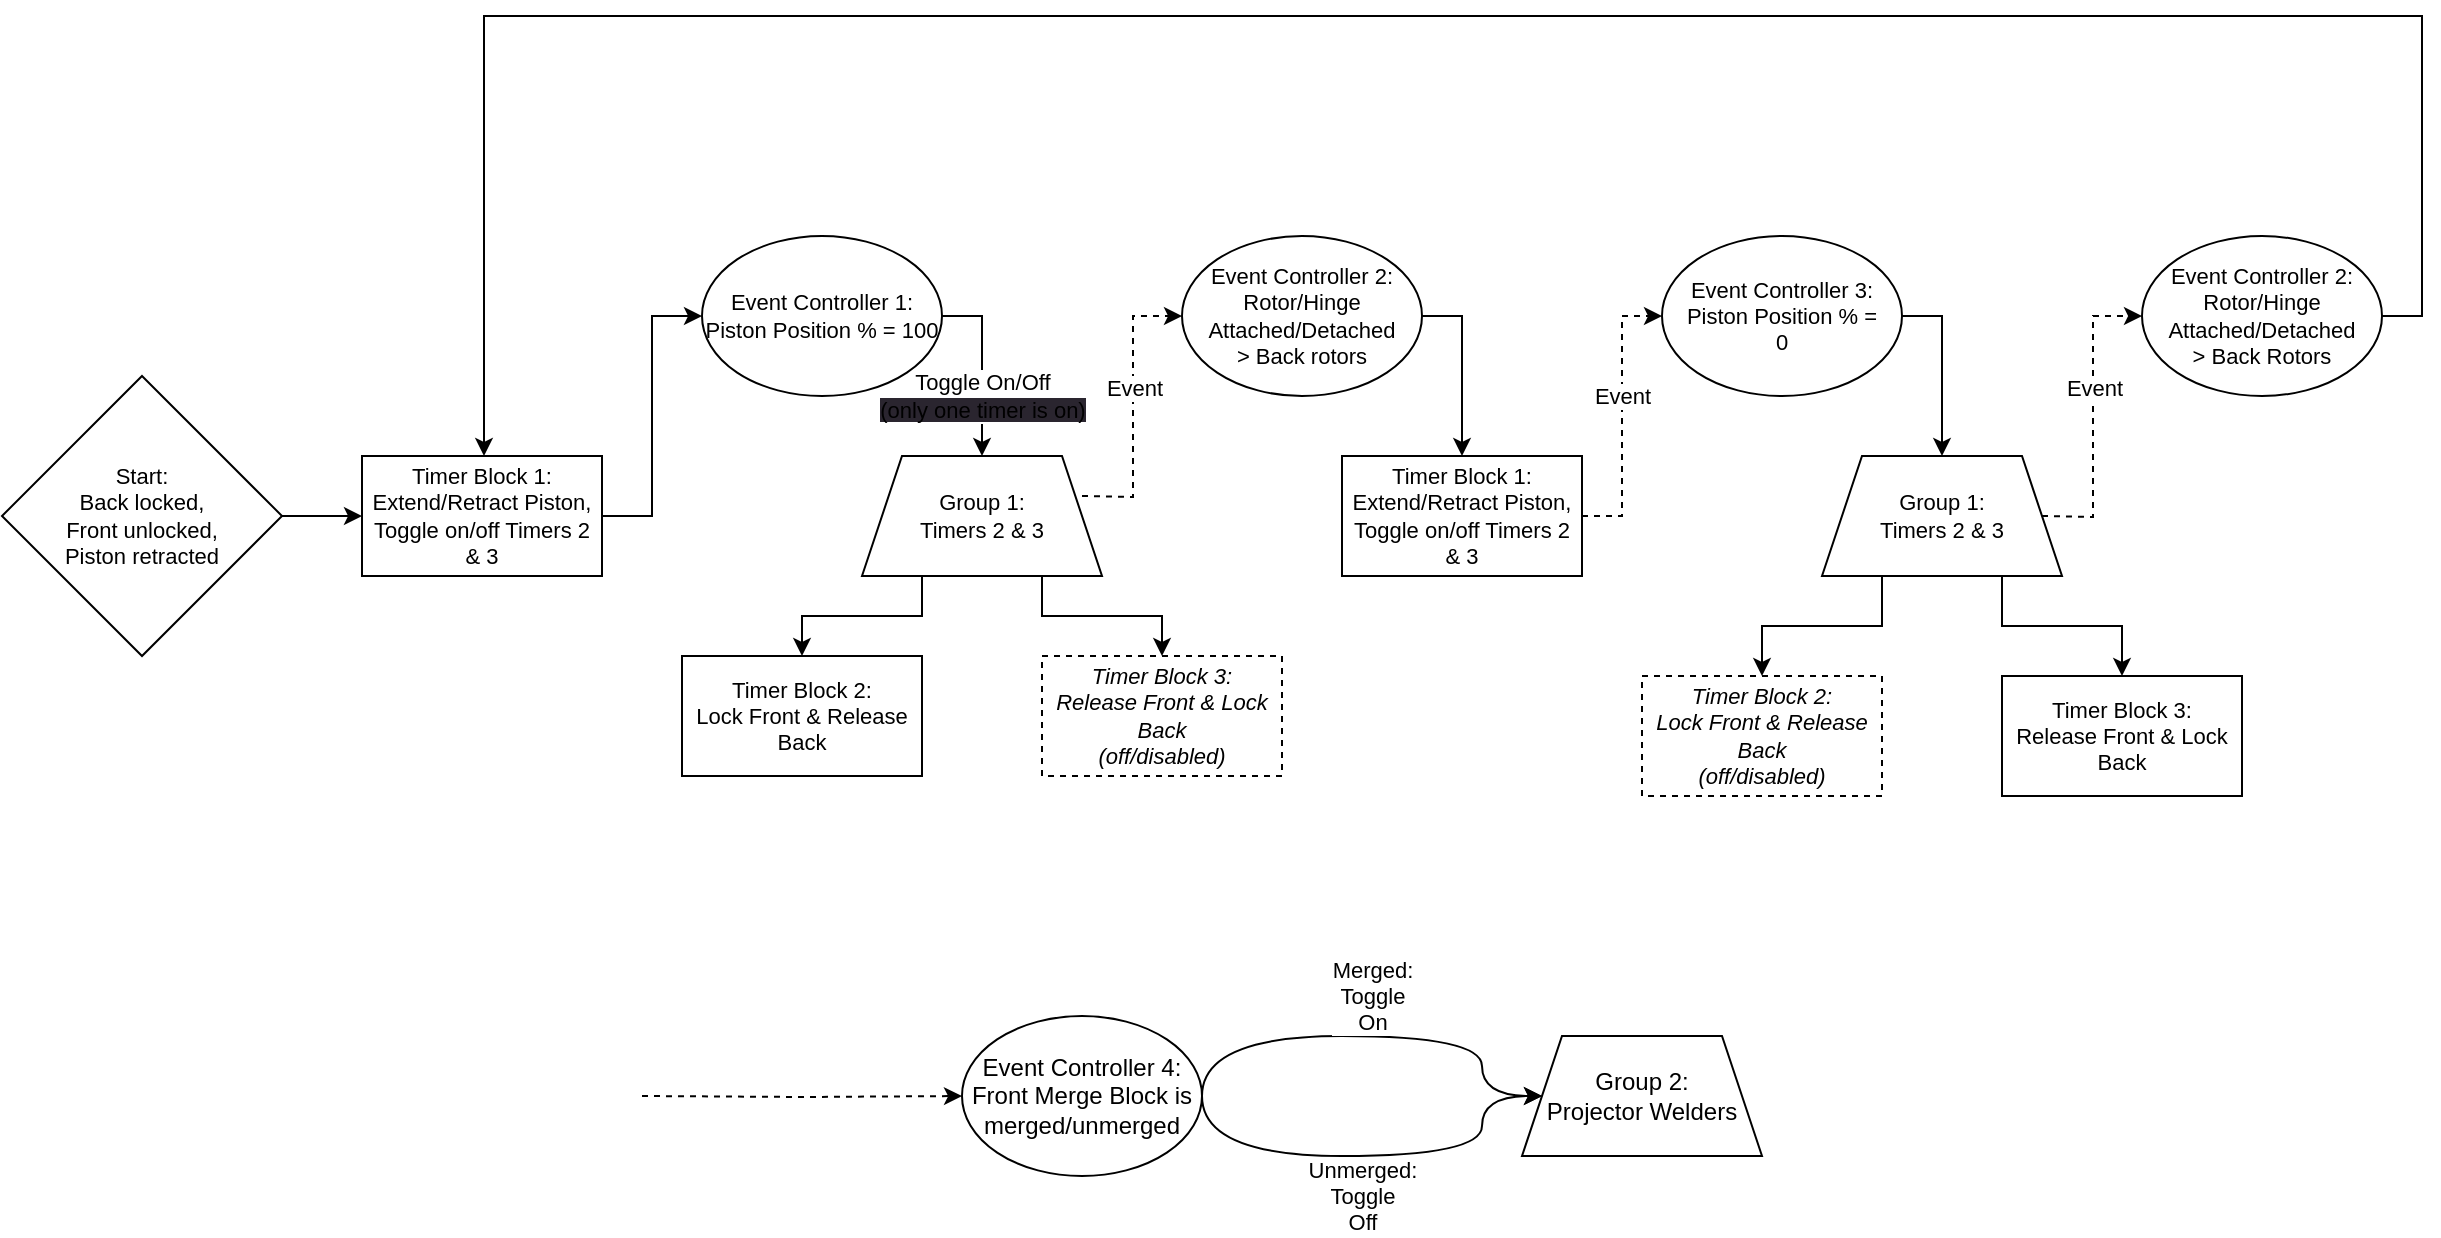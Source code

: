 <mxfile version="21.4.0" type="device">
  <diagram name="Page-1" id="ujPnjMPzOGqqYlNgziyW">
    <mxGraphModel dx="2284" dy="854" grid="1" gridSize="10" guides="1" tooltips="1" connect="1" arrows="1" fold="1" page="1" pageScale="1" pageWidth="850" pageHeight="1100" math="0" shadow="0">
      <root>
        <mxCell id="0" />
        <mxCell id="1" parent="0" />
        <mxCell id="8dTDTXc-oC0BgY1ow9vV-3" style="edgeStyle=orthogonalEdgeStyle;rounded=0;orthogonalLoop=1;jettySize=auto;html=1;entryX=0;entryY=0.5;entryDx=0;entryDy=0;fontSize=11;" edge="1" parent="1" source="8dTDTXc-oC0BgY1ow9vV-1" target="8dTDTXc-oC0BgY1ow9vV-2">
          <mxGeometry relative="1" as="geometry" />
        </mxCell>
        <mxCell id="8dTDTXc-oC0BgY1ow9vV-1" value="Timer Block 1:&lt;br style=&quot;font-size: 11px;&quot;&gt;Extend/Retract Piston,&lt;br style=&quot;font-size: 11px;&quot;&gt;Toggle on/off Timers 2 &amp;amp; 3" style="rounded=0;whiteSpace=wrap;html=1;fontSize=11;" vertex="1" parent="1">
          <mxGeometry x="10" y="270" width="120" height="60" as="geometry" />
        </mxCell>
        <mxCell id="8dTDTXc-oC0BgY1ow9vV-5" style="edgeStyle=orthogonalEdgeStyle;rounded=0;orthogonalLoop=1;jettySize=auto;html=1;exitX=1;exitY=0.5;exitDx=0;exitDy=0;fontSize=11;" edge="1" parent="1" source="8dTDTXc-oC0BgY1ow9vV-2" target="8dTDTXc-oC0BgY1ow9vV-45">
          <mxGeometry relative="1" as="geometry">
            <mxPoint x="320" y="260" as="targetPoint" />
          </mxGeometry>
        </mxCell>
        <mxCell id="8dTDTXc-oC0BgY1ow9vV-48" value="Toggle On/Off&lt;br style=&quot;background-color: rgb(42, 37, 47);&quot;&gt;&lt;span style=&quot;background-color: rgb(42, 37, 47);&quot;&gt;(only one timer is on)&lt;/span&gt;" style="edgeLabel;html=1;align=center;verticalAlign=middle;resizable=0;points=[];" vertex="1" connectable="0" parent="8dTDTXc-oC0BgY1ow9vV-5">
          <mxGeometry x="-0.089" relative="1" as="geometry">
            <mxPoint y="19" as="offset" />
          </mxGeometry>
        </mxCell>
        <mxCell id="8dTDTXc-oC0BgY1ow9vV-2" value="Event Controller 1:&lt;br style=&quot;font-size: 11px;&quot;&gt;Piston Position % = 100" style="ellipse;whiteSpace=wrap;html=1;fontSize=11;" vertex="1" parent="1">
          <mxGeometry x="180" y="160" width="120" height="80" as="geometry" />
        </mxCell>
        <mxCell id="8dTDTXc-oC0BgY1ow9vV-58" style="edgeStyle=orthogonalEdgeStyle;rounded=0;orthogonalLoop=1;jettySize=auto;html=1;dashed=1;" edge="1" parent="1" target="8dTDTXc-oC0BgY1ow9vV-39">
          <mxGeometry relative="1" as="geometry">
            <mxPoint x="150" y="590" as="sourcePoint" />
          </mxGeometry>
        </mxCell>
        <mxCell id="8dTDTXc-oC0BgY1ow9vV-4" value="Timer Block 2:&lt;br style=&quot;font-size: 11px;&quot;&gt;Lock Front &amp;amp; Release Back" style="rounded=0;whiteSpace=wrap;html=1;fontSize=11;" vertex="1" parent="1">
          <mxGeometry x="170" y="370" width="120" height="60" as="geometry" />
        </mxCell>
        <mxCell id="8dTDTXc-oC0BgY1ow9vV-9" style="edgeStyle=orthogonalEdgeStyle;rounded=0;orthogonalLoop=1;jettySize=auto;html=1;exitX=1;exitY=0.5;exitDx=0;exitDy=0;fontSize=11;" edge="1" parent="1" source="8dTDTXc-oC0BgY1ow9vV-6" target="8dTDTXc-oC0BgY1ow9vV-8">
          <mxGeometry relative="1" as="geometry" />
        </mxCell>
        <mxCell id="8dTDTXc-oC0BgY1ow9vV-6" value="Event Controller 2:&lt;br style=&quot;font-size: 11px;&quot;&gt;Rotor/Hinge Attached/Detached&lt;br style=&quot;font-size: 11px;&quot;&gt;&amp;gt; Back rotors" style="ellipse;whiteSpace=wrap;html=1;fontSize=11;" vertex="1" parent="1">
          <mxGeometry x="420" y="160" width="120" height="80" as="geometry" />
        </mxCell>
        <mxCell id="8dTDTXc-oC0BgY1ow9vV-11" style="edgeStyle=orthogonalEdgeStyle;rounded=0;orthogonalLoop=1;jettySize=auto;html=1;entryX=0;entryY=0.5;entryDx=0;entryDy=0;fontSize=11;dashed=1;" edge="1" parent="1" source="8dTDTXc-oC0BgY1ow9vV-8" target="8dTDTXc-oC0BgY1ow9vV-10">
          <mxGeometry relative="1" as="geometry" />
        </mxCell>
        <mxCell id="8dTDTXc-oC0BgY1ow9vV-36" value="Event" style="edgeLabel;html=1;align=center;verticalAlign=middle;resizable=0;points=[];" vertex="1" connectable="0" parent="8dTDTXc-oC0BgY1ow9vV-11">
          <mxGeometry x="0.329" y="3" relative="1" as="geometry">
            <mxPoint x="3" y="13" as="offset" />
          </mxGeometry>
        </mxCell>
        <mxCell id="8dTDTXc-oC0BgY1ow9vV-8" value="Timer Block 1:&lt;br style=&quot;font-size: 11px;&quot;&gt;Extend/Retract Piston,&lt;br style=&quot;font-size: 11px;&quot;&gt;Toggle on/off Timers 2 &amp;amp; 3" style="rounded=0;whiteSpace=wrap;html=1;fontSize=11;" vertex="1" parent="1">
          <mxGeometry x="500" y="270" width="120" height="60" as="geometry" />
        </mxCell>
        <mxCell id="8dTDTXc-oC0BgY1ow9vV-30" style="edgeStyle=orthogonalEdgeStyle;rounded=0;orthogonalLoop=1;jettySize=auto;html=1;exitX=1;exitY=0.5;exitDx=0;exitDy=0;fontSize=11;" edge="1" parent="1" source="8dTDTXc-oC0BgY1ow9vV-10" target="8dTDTXc-oC0BgY1ow9vV-49">
          <mxGeometry relative="1" as="geometry">
            <mxPoint x="800" y="270" as="targetPoint" />
          </mxGeometry>
        </mxCell>
        <mxCell id="8dTDTXc-oC0BgY1ow9vV-10" value="Event Controller 3:&lt;br style=&quot;font-size: 11px;&quot;&gt;Piston Position % =&lt;br style=&quot;font-size: 11px;&quot;&gt;0" style="ellipse;whiteSpace=wrap;html=1;fontSize=11;" vertex="1" parent="1">
          <mxGeometry x="660" y="160" width="120" height="80" as="geometry" />
        </mxCell>
        <mxCell id="8dTDTXc-oC0BgY1ow9vV-12" value="Timer Block 3:&lt;br style=&quot;font-size: 11px;&quot;&gt;Release Front &amp;amp; Lock Back&lt;br&gt;(off/disabled)" style="rounded=0;whiteSpace=wrap;html=1;fontSize=11;dashed=1;fontStyle=2" vertex="1" parent="1">
          <mxGeometry x="350" y="370" width="120" height="60" as="geometry" />
        </mxCell>
        <mxCell id="8dTDTXc-oC0BgY1ow9vV-17" style="edgeStyle=orthogonalEdgeStyle;rounded=0;orthogonalLoop=1;jettySize=auto;html=1;exitX=1;exitY=0.5;exitDx=0;exitDy=0;" edge="1" parent="1" source="8dTDTXc-oC0BgY1ow9vV-14" target="8dTDTXc-oC0BgY1ow9vV-1">
          <mxGeometry relative="1" as="geometry">
            <mxPoint x="70" y="100" as="targetPoint" />
            <Array as="points">
              <mxPoint x="1040" y="200" />
              <mxPoint x="1040" y="50" />
              <mxPoint x="71" y="50" />
            </Array>
          </mxGeometry>
        </mxCell>
        <mxCell id="8dTDTXc-oC0BgY1ow9vV-14" value="&lt;font style=&quot;font-size: 11px;&quot;&gt;Event Controller 2:&lt;br style=&quot;font-size: 11px;&quot;&gt;&lt;font style=&quot;font-size: 11px;&quot;&gt;Rotor/Hinge Attached/Detached&lt;br style=&quot;font-size: 11px;&quot;&gt;&lt;/font&gt;&amp;gt; Back Rotors&lt;/font&gt;" style="ellipse;whiteSpace=wrap;html=1;fontSize=11;" vertex="1" parent="1">
          <mxGeometry x="900" y="160" width="120" height="80" as="geometry" />
        </mxCell>
        <mxCell id="8dTDTXc-oC0BgY1ow9vV-22" style="edgeStyle=orthogonalEdgeStyle;rounded=0;orthogonalLoop=1;jettySize=auto;html=1;fontSize=11;exitX=0.25;exitY=1;exitDx=0;exitDy=0;" edge="1" parent="1" source="8dTDTXc-oC0BgY1ow9vV-45" target="8dTDTXc-oC0BgY1ow9vV-4">
          <mxGeometry relative="1" as="geometry">
            <mxPoint x="290" y="320" as="sourcePoint" />
          </mxGeometry>
        </mxCell>
        <mxCell id="8dTDTXc-oC0BgY1ow9vV-23" style="edgeStyle=orthogonalEdgeStyle;rounded=0;orthogonalLoop=1;jettySize=auto;html=1;fontSize=11;exitX=0.75;exitY=1;exitDx=0;exitDy=0;" edge="1" parent="1" source="8dTDTXc-oC0BgY1ow9vV-45" target="8dTDTXc-oC0BgY1ow9vV-12">
          <mxGeometry relative="1" as="geometry">
            <mxPoint x="320" y="340" as="sourcePoint" />
          </mxGeometry>
        </mxCell>
        <mxCell id="8dTDTXc-oC0BgY1ow9vV-24" style="edgeStyle=orthogonalEdgeStyle;rounded=0;orthogonalLoop=1;jettySize=auto;html=1;entryX=0;entryY=0.5;entryDx=0;entryDy=0;dashed=1;fontSize=11;" edge="1" parent="1" target="8dTDTXc-oC0BgY1ow9vV-6">
          <mxGeometry relative="1" as="geometry">
            <mxPoint x="370" y="290" as="sourcePoint" />
          </mxGeometry>
        </mxCell>
        <mxCell id="8dTDTXc-oC0BgY1ow9vV-35" value="Event" style="edgeLabel;html=1;align=center;verticalAlign=middle;resizable=0;points=[];" vertex="1" connectable="0" parent="8dTDTXc-oC0BgY1ow9vV-24">
          <mxGeometry x="0.214" y="-4" relative="1" as="geometry">
            <mxPoint x="-4" y="5" as="offset" />
          </mxGeometry>
        </mxCell>
        <mxCell id="8dTDTXc-oC0BgY1ow9vV-25" value="Timer Block 2:&lt;br style=&quot;font-size: 11px;&quot;&gt;Lock Front &amp;amp; Release Back&lt;br&gt;(off/disabled)" style="rounded=0;whiteSpace=wrap;html=1;fontSize=11;dashed=1;fontStyle=2" vertex="1" parent="1">
          <mxGeometry x="650" y="380" width="120" height="60" as="geometry" />
        </mxCell>
        <mxCell id="8dTDTXc-oC0BgY1ow9vV-26" value="Timer Block 3:&lt;br style=&quot;font-size: 11px;&quot;&gt;Release Front &amp;amp; Lock Back" style="rounded=0;whiteSpace=wrap;html=1;fontSize=11;" vertex="1" parent="1">
          <mxGeometry x="830" y="380" width="120" height="60" as="geometry" />
        </mxCell>
        <mxCell id="8dTDTXc-oC0BgY1ow9vV-27" style="edgeStyle=orthogonalEdgeStyle;rounded=0;orthogonalLoop=1;jettySize=auto;html=1;exitX=0.25;exitY=1;exitDx=0;exitDy=0;fontSize=11;" edge="1" parent="1" source="8dTDTXc-oC0BgY1ow9vV-49" target="8dTDTXc-oC0BgY1ow9vV-25">
          <mxGeometry relative="1" as="geometry">
            <mxPoint x="770" y="330" as="sourcePoint" />
          </mxGeometry>
        </mxCell>
        <mxCell id="8dTDTXc-oC0BgY1ow9vV-28" style="edgeStyle=orthogonalEdgeStyle;rounded=0;orthogonalLoop=1;jettySize=auto;html=1;exitX=0.75;exitY=1;exitDx=0;exitDy=0;fontSize=11;" edge="1" parent="1" source="8dTDTXc-oC0BgY1ow9vV-49" target="8dTDTXc-oC0BgY1ow9vV-26">
          <mxGeometry relative="1" as="geometry">
            <mxPoint x="830" y="330" as="sourcePoint" />
          </mxGeometry>
        </mxCell>
        <mxCell id="8dTDTXc-oC0BgY1ow9vV-31" style="edgeStyle=orthogonalEdgeStyle;rounded=0;orthogonalLoop=1;jettySize=auto;html=1;entryX=0;entryY=0.5;entryDx=0;entryDy=0;fontSize=11;dashed=1;" edge="1" parent="1" target="8dTDTXc-oC0BgY1ow9vV-14">
          <mxGeometry relative="1" as="geometry">
            <mxPoint x="850" y="300" as="sourcePoint" />
          </mxGeometry>
        </mxCell>
        <mxCell id="8dTDTXc-oC0BgY1ow9vV-37" value="Event" style="edgeLabel;html=1;align=center;verticalAlign=middle;resizable=0;points=[];" vertex="1" connectable="0" parent="8dTDTXc-oC0BgY1ow9vV-31">
          <mxGeometry x="0.387" relative="1" as="geometry">
            <mxPoint y="14" as="offset" />
          </mxGeometry>
        </mxCell>
        <mxCell id="8dTDTXc-oC0BgY1ow9vV-33" style="edgeStyle=orthogonalEdgeStyle;rounded=0;orthogonalLoop=1;jettySize=auto;html=1;entryX=0;entryY=0.5;entryDx=0;entryDy=0;" edge="1" parent="1" source="8dTDTXc-oC0BgY1ow9vV-32" target="8dTDTXc-oC0BgY1ow9vV-1">
          <mxGeometry relative="1" as="geometry" />
        </mxCell>
        <mxCell id="8dTDTXc-oC0BgY1ow9vV-32" value="Start:&lt;br style=&quot;font-size: 11px;&quot;&gt;Back locked,&lt;br style=&quot;font-size: 11px;&quot;&gt;Front unlocked,&lt;br style=&quot;font-size: 11px;&quot;&gt;Piston retracted" style="rhombus;whiteSpace=wrap;html=1;fontSize=11;" vertex="1" parent="1">
          <mxGeometry x="-170" y="230" width="140" height="140" as="geometry" />
        </mxCell>
        <mxCell id="8dTDTXc-oC0BgY1ow9vV-41" value="Merged:&lt;br&gt;Toggle &lt;br&gt;On" style="edgeStyle=orthogonalEdgeStyle;rounded=0;orthogonalLoop=1;jettySize=auto;html=1;exitX=1;exitY=0.5;exitDx=0;exitDy=0;curved=1;entryX=0;entryY=0.5;entryDx=0;entryDy=0;" edge="1" parent="1" source="8dTDTXc-oC0BgY1ow9vV-39" target="8dTDTXc-oC0BgY1ow9vV-47">
          <mxGeometry y="20" relative="1" as="geometry">
            <mxPoint x="490" y="590" as="targetPoint" />
            <Array as="points">
              <mxPoint x="430" y="560" />
              <mxPoint x="570" y="560" />
            </Array>
            <mxPoint as="offset" />
          </mxGeometry>
        </mxCell>
        <mxCell id="8dTDTXc-oC0BgY1ow9vV-39" value="Event Controller 4:&lt;br&gt;Front Merge Block is merged/unmerged" style="ellipse;whiteSpace=wrap;html=1;" vertex="1" parent="1">
          <mxGeometry x="310" y="550" width="120" height="80" as="geometry" />
        </mxCell>
        <mxCell id="8dTDTXc-oC0BgY1ow9vV-45" value="Group 1:&lt;br style=&quot;font-size: 11px;&quot;&gt;Timers 2 &amp;amp; 3" style="shape=trapezoid;perimeter=trapezoidPerimeter;whiteSpace=wrap;html=1;fixedSize=1;fontSize=11;" vertex="1" parent="1">
          <mxGeometry x="260" y="270" width="120" height="60" as="geometry" />
        </mxCell>
        <mxCell id="8dTDTXc-oC0BgY1ow9vV-47" value="Group 2:&lt;br&gt;Projector Welders" style="shape=trapezoid;perimeter=trapezoidPerimeter;whiteSpace=wrap;html=1;fixedSize=1;" vertex="1" parent="1">
          <mxGeometry x="590" y="560" width="120" height="60" as="geometry" />
        </mxCell>
        <mxCell id="8dTDTXc-oC0BgY1ow9vV-49" value="Group 1:&lt;br style=&quot;font-size: 11px;&quot;&gt;Timers 2 &amp;amp; 3" style="shape=trapezoid;perimeter=trapezoidPerimeter;whiteSpace=wrap;html=1;fixedSize=1;fontSize=11;" vertex="1" parent="1">
          <mxGeometry x="740" y="270" width="120" height="60" as="geometry" />
        </mxCell>
        <mxCell id="8dTDTXc-oC0BgY1ow9vV-56" value="Unmerged:&lt;br&gt;Toggle &lt;br&gt;Off" style="edgeStyle=orthogonalEdgeStyle;rounded=0;orthogonalLoop=1;jettySize=auto;html=1;exitX=1;exitY=0.5;exitDx=0;exitDy=0;curved=1;entryX=0;entryY=0.5;entryDx=0;entryDy=0;" edge="1" parent="1" target="8dTDTXc-oC0BgY1ow9vV-47">
          <mxGeometry x="-0.043" y="-20" relative="1" as="geometry">
            <mxPoint x="430" y="590" as="sourcePoint" />
            <mxPoint x="570" y="590" as="targetPoint" />
            <Array as="points">
              <mxPoint x="430" y="620" />
              <mxPoint x="570" y="620" />
              <mxPoint x="570" y="590" />
            </Array>
            <mxPoint as="offset" />
          </mxGeometry>
        </mxCell>
      </root>
    </mxGraphModel>
  </diagram>
</mxfile>
